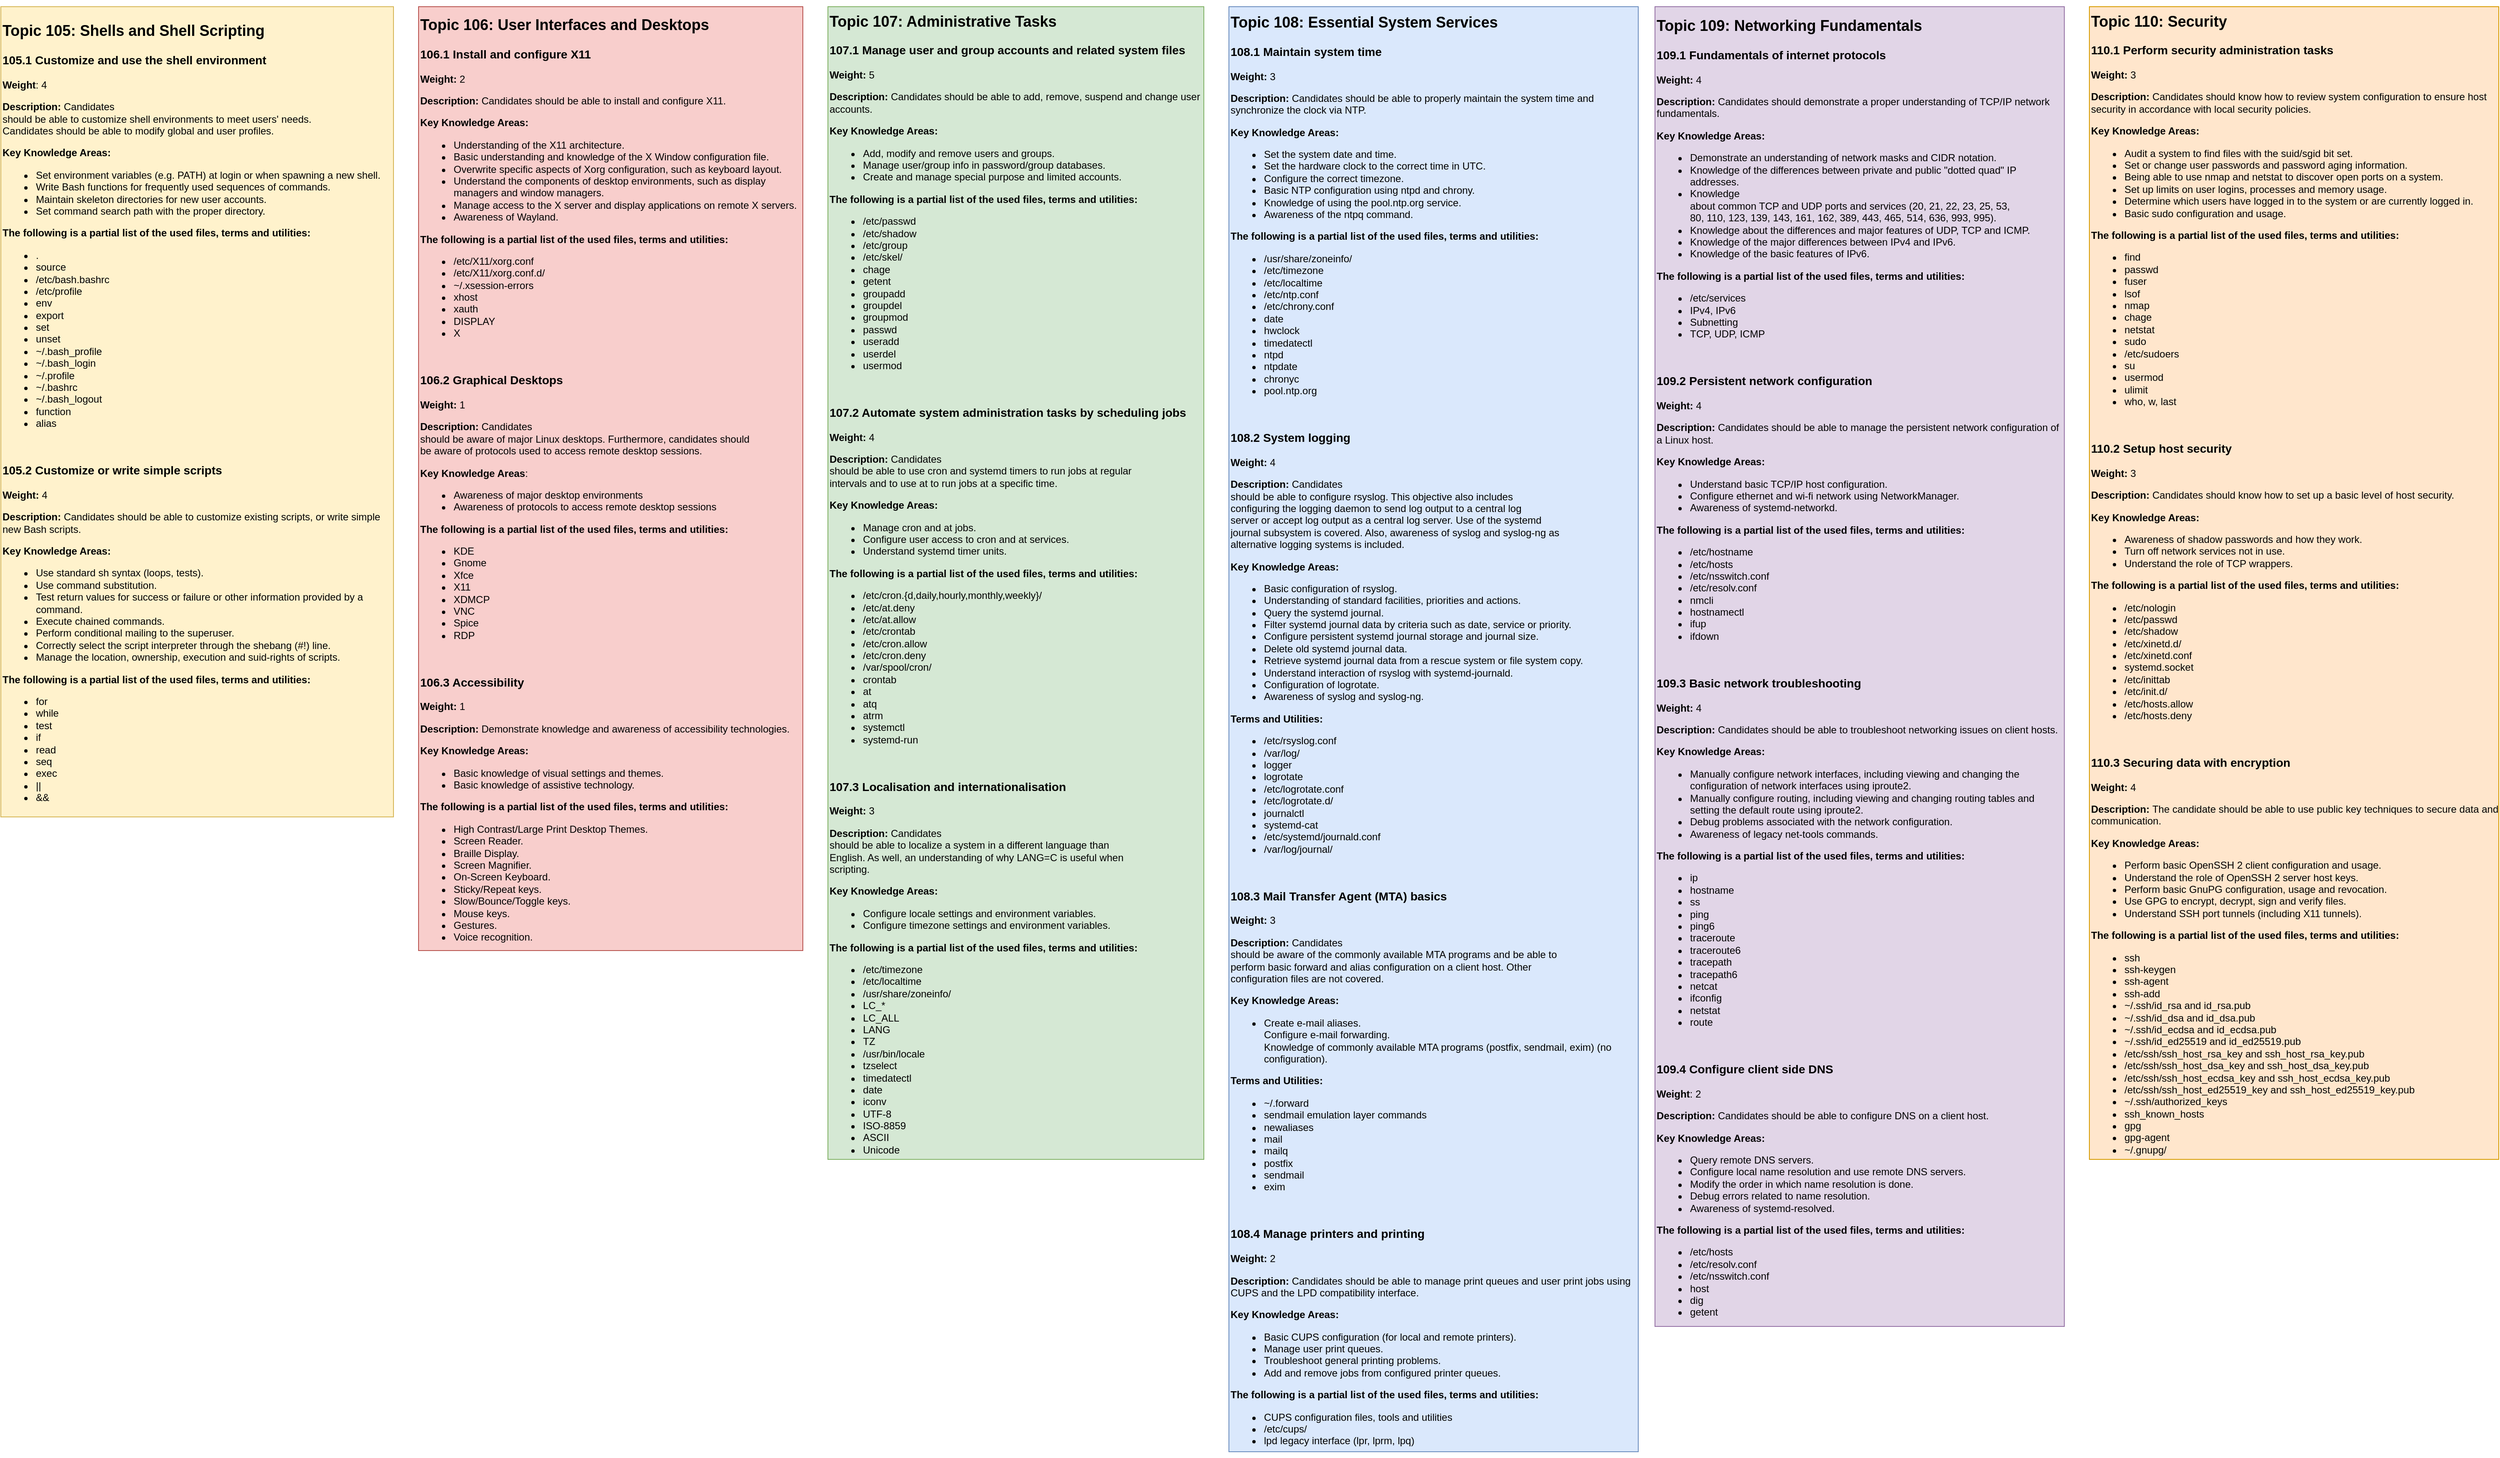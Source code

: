 <mxfile version="14.2.7"><diagram id="fKy3KYLiYCzqOLA7Hi2R" name="Page-1"><mxGraphModel dx="1422" dy="775" grid="1" gridSize="10" guides="1" tooltips="1" connect="1" arrows="1" fold="1" page="1" pageScale="1" pageWidth="850" pageHeight="1100" math="0" shadow="0"><root><mxCell id="0"/><mxCell id="1" parent="0"/><mxCell id="H4GMkXlLg36RZkgyvfwe-1" value="&lt;div id=&quot;shells-and-shell-scripting&quot; class=&quot;tab-content current currentTab&quot; align=&quot;left&quot;&gt;&lt;h2&gt;&lt;strong&gt;Topic 105: Shells and Shell Scripting&lt;/strong&gt;&lt;/h2&gt;&lt;h3&gt;&lt;strong&gt;105.1 Customize and use the shell environment&lt;/strong&gt;&lt;/h3&gt;&lt;p&gt;&lt;strong&gt;Weight&lt;/strong&gt;:&amp;nbsp;4&lt;/p&gt;&lt;p&gt;&lt;strong&gt;Description:&lt;/strong&gt;&amp;nbsp;Candidates&lt;br&gt; should be able to customize shell environments to meet users' needs. &lt;br&gt;Candidates should be able to modify global and user profiles.&lt;/p&gt;&lt;p&gt;&lt;strong&gt;Key Knowledge Areas:&lt;/strong&gt;&lt;/p&gt;&lt;ul&gt;&lt;li&gt;Set environment variables (e.g. PATH) at login or when spawning a new shell.&lt;/li&gt;&lt;li&gt;Write Bash functions for frequently used sequences of commands.&lt;/li&gt;&lt;li&gt;Maintain skeleton directories for new user accounts.&lt;/li&gt;&lt;li&gt;Set command search path with the proper directory.&lt;/li&gt;&lt;/ul&gt;&lt;p&gt;&lt;strong&gt;The following is a partial list of the used files, terms and utilities:&lt;/strong&gt;&lt;/p&gt;&lt;ul&gt;&lt;li&gt;.&lt;/li&gt;&lt;li&gt;source&lt;/li&gt;&lt;li&gt;/etc/bash.bashrc&lt;/li&gt;&lt;li&gt;/etc/profile&lt;/li&gt;&lt;li&gt;env&lt;/li&gt;&lt;li&gt;export&lt;/li&gt;&lt;li&gt;set&lt;/li&gt;&lt;li&gt;unset&lt;/li&gt;&lt;li&gt;~/.bash_profile&lt;/li&gt;&lt;li&gt;~/.bash_login&lt;/li&gt;&lt;li&gt;~/.profile&lt;/li&gt;&lt;li&gt;~/.bashrc&lt;/li&gt;&lt;li&gt;~/.bash_logout&lt;/li&gt;&lt;li&gt;function&lt;/li&gt;&lt;li&gt;alias&lt;/li&gt;&lt;/ul&gt;&lt;p&gt;&amp;nbsp;&lt;/p&gt;&lt;h3&gt;&lt;strong&gt;105.2 Customize or write simple scripts&lt;/strong&gt;&lt;/h3&gt;&lt;p&gt;&lt;strong&gt;Weight:&amp;nbsp;&lt;/strong&gt;4&lt;/p&gt;&lt;p&gt;&lt;strong&gt;Description:&amp;nbsp;&lt;/strong&gt;Candidates should be able to customize existing scripts, or write simple new Bash scripts.&lt;/p&gt;&lt;p&gt;&lt;strong&gt;Key Knowledge Areas:&lt;/strong&gt;&lt;/p&gt;&lt;ul&gt;&lt;li&gt;Use standard sh syntax (loops, tests).&lt;/li&gt;&lt;li&gt;Use command substitution.&lt;/li&gt;&lt;li&gt;Test return values for success or failure or other information provided by a command.&lt;/li&gt;&lt;li&gt;Execute chained commands.&lt;/li&gt;&lt;li&gt;Perform conditional mailing to the superuser.&lt;/li&gt;&lt;li&gt;Correctly select the script interpreter through the shebang (#!) line.&lt;/li&gt;&lt;li&gt;Manage the location, ownership, execution and suid-rights of scripts.&lt;/li&gt;&lt;/ul&gt;&lt;p&gt;&lt;strong&gt;The following is a partial list of the used files, terms and utilities:&lt;/strong&gt;&lt;/p&gt;&lt;ul&gt;&lt;li&gt;for&lt;/li&gt;&lt;li&gt;while&lt;/li&gt;&lt;li&gt;test&lt;/li&gt;&lt;li&gt;if&lt;/li&gt;&lt;li&gt;read&lt;/li&gt;&lt;li&gt;seq&lt;/li&gt;&lt;li&gt;exec&lt;/li&gt;&lt;li&gt;||&lt;/li&gt;&lt;li&gt;&amp;amp;&amp;amp;&lt;/li&gt;&lt;/ul&gt;&lt;/div&gt;" style="rounded=0;whiteSpace=wrap;html=1;align=left;fillColor=#fff2cc;strokeColor=#d6b656;" parent="1" vertex="1"><mxGeometry x="60" y="190" width="470" height="970" as="geometry"/></mxCell><mxCell id="H4GMkXlLg36RZkgyvfwe-2" value="&lt;div id=&quot;user-interfaces-and-desktops&quot; class=&quot;tab-content &quot;&gt;&lt;h2&gt;&lt;strong&gt;Topic 106: User Interfaces and Desktops&lt;/strong&gt;&lt;/h2&gt;&lt;h3&gt;&lt;strong&gt;106.1 Install and configure X11&lt;/strong&gt;&lt;/h3&gt;&lt;p&gt;&lt;strong&gt;Weight:&lt;/strong&gt;&amp;nbsp;2&lt;/p&gt;&lt;p&gt;&lt;strong&gt;Description:&amp;nbsp;&lt;/strong&gt;Candidates should be able to install and configure X11.&lt;/p&gt;&lt;p&gt;&lt;strong&gt;Key Knowledge Areas:&lt;/strong&gt;&lt;/p&gt;&lt;ul&gt;&lt;li&gt;Understanding of the X11 architecture.&lt;/li&gt;&lt;li&gt;Basic understanding and knowledge of the X Window configuration file.&lt;/li&gt;&lt;li&gt;Overwrite specific aspects of Xorg configuration, such as keyboard layout.&lt;/li&gt;&lt;li&gt;Understand the components of desktop environments, such as display managers and window managers.&lt;/li&gt;&lt;li&gt;Manage access to the X server and display applications on remote X servers.&lt;/li&gt;&lt;li&gt;Awareness of Wayland.&lt;/li&gt;&lt;/ul&gt;&lt;p&gt;&lt;strong&gt;The following is a partial list of the used files, terms and utilities:&lt;/strong&gt;&lt;/p&gt;&lt;ul&gt;&lt;li&gt;/etc/X11/xorg.conf&lt;/li&gt;&lt;li&gt;/etc/X11/xorg.conf.d/&lt;/li&gt;&lt;li&gt;~/.xsession-errors&lt;/li&gt;&lt;li&gt;xhost&lt;/li&gt;&lt;li&gt;xauth&lt;/li&gt;&lt;li&gt;DISPLAY&lt;/li&gt;&lt;li&gt;X&lt;/li&gt;&lt;/ul&gt;&lt;p&gt;&amp;nbsp;&lt;/p&gt;&lt;h3&gt;&lt;strong&gt;106.2 Graphical Desktops&lt;/strong&gt;&lt;/h3&gt;&lt;p&gt;&lt;strong&gt;Weight:&amp;nbsp;&lt;/strong&gt;1&lt;/p&gt;&lt;p&gt;&lt;strong&gt;Description:&amp;nbsp;&lt;/strong&gt;Candidates&lt;br/&gt; should be aware of major Linux desktops. Furthermore, candidates should&lt;br/&gt; be aware of protocols used to access remote desktop sessions.&lt;/p&gt;&lt;p&gt;&lt;strong&gt;Key Knowledge Areas&lt;/strong&gt;:&lt;/p&gt;&lt;ul&gt;&lt;li&gt;Awareness of major desktop environments&lt;/li&gt;&lt;li&gt;Awareness of protocols to access remote desktop sessions&lt;/li&gt;&lt;/ul&gt;&lt;p&gt;&lt;strong&gt;The following is a partial list of the used files, terms and utilities:&lt;/strong&gt;&lt;/p&gt;&lt;ul&gt;&lt;li&gt;KDE&lt;/li&gt;&lt;li&gt;Gnome&lt;/li&gt;&lt;li&gt;Xfce&lt;/li&gt;&lt;li&gt;X11&lt;/li&gt;&lt;li&gt;XDMCP&lt;/li&gt;&lt;li&gt;VNC&lt;/li&gt;&lt;li&gt;Spice&lt;/li&gt;&lt;li&gt;RDP&lt;/li&gt;&lt;/ul&gt;&lt;p&gt;&amp;nbsp;&lt;/p&gt;&lt;h3&gt;&lt;strong&gt;106.3 Accessibility&lt;/strong&gt;&lt;/h3&gt;&lt;p&gt;&lt;strong&gt;Weight:&lt;/strong&gt;&amp;nbsp;1&lt;/p&gt;&lt;p&gt;&lt;strong&gt;Description:&lt;/strong&gt;&amp;nbsp;Demonstrate knowledge and awareness of accessibility technologies.&lt;/p&gt;&lt;p&gt;&lt;strong&gt;Key Knowledge Areas:&lt;/strong&gt;&lt;/p&gt;&lt;ul&gt;&lt;li&gt;Basic knowledge of visual settings and themes.&lt;/li&gt;&lt;li&gt;Basic knowledge of assistive technology.&lt;/li&gt;&lt;/ul&gt;&lt;p&gt;&lt;strong&gt;The following is a partial list of the used files, terms and utilities:&lt;/strong&gt;&lt;/p&gt;&lt;ul&gt;&lt;li&gt;High Contrast/Large Print Desktop Themes.&lt;/li&gt;&lt;li&gt;Screen Reader.&lt;/li&gt;&lt;li&gt;Braille Display.&lt;/li&gt;&lt;li&gt;Screen Magnifier.&lt;/li&gt;&lt;li&gt;On-Screen Keyboard.&lt;/li&gt;&lt;li&gt;Sticky/Repeat keys.&lt;/li&gt;&lt;li&gt;Slow/Bounce/Toggle keys.&lt;/li&gt;&lt;li&gt;Mouse keys.&lt;/li&gt;&lt;li&gt;Gestures.&lt;/li&gt;&lt;li&gt;Voice recognition.&lt;/li&gt;&lt;/ul&gt;&lt;/div&gt;" style="rounded=0;whiteSpace=wrap;html=1;align=left;fillColor=#f8cecc;strokeColor=#b85450;" parent="1" vertex="1"><mxGeometry x="560" y="190" width="460" height="1130" as="geometry"/></mxCell><mxCell id="H4GMkXlLg36RZkgyvfwe-3" value="&lt;div id=&quot;administrative-tasks&quot; class=&quot;tab-content &quot;&gt;&lt;h2 class=&quot;&quot;&gt;&lt;strong&gt;Topic 107: Administrative Tasks&lt;/strong&gt;&lt;/h2&gt;&lt;h3 class=&quot;&quot;&gt;&lt;strong&gt;107.1 Manage user and group accounts and related system files&lt;/strong&gt;&lt;/h3&gt;&lt;p class=&quot;&quot;&gt;&lt;strong&gt;Weight:&lt;/strong&gt;&amp;nbsp;5&lt;/p&gt;&lt;p class=&quot;&quot;&gt;&lt;strong&gt;Description:&amp;nbsp;&lt;/strong&gt;Candidates should be able to add, remove, suspend and change user accounts.&lt;/p&gt;&lt;p class=&quot;&quot;&gt;&lt;strong&gt;Key Knowledge Areas:&lt;/strong&gt;&lt;/p&gt;&lt;ul class=&quot;&quot;&gt;&lt;li&gt;Add, modify and remove users and groups.&lt;/li&gt;&lt;li&gt;Manage user/group info in password/group databases.&lt;/li&gt;&lt;li&gt;Create and manage special purpose and limited accounts.&lt;/li&gt;&lt;/ul&gt;&lt;p class=&quot;&quot;&gt;&lt;strong&gt;The following is a partial list of the used files, terms and utilities:&lt;/strong&gt;&lt;/p&gt;&lt;ul class=&quot;&quot;&gt;&lt;li&gt;/etc/passwd&lt;/li&gt;&lt;li&gt;/etc/shadow&lt;/li&gt;&lt;li&gt;/etc/group&lt;/li&gt;&lt;li&gt;/etc/skel/&lt;/li&gt;&lt;li&gt;chage&lt;/li&gt;&lt;li&gt;getent&lt;/li&gt;&lt;li&gt;groupadd&lt;/li&gt;&lt;li&gt;groupdel&lt;/li&gt;&lt;li&gt;groupmod&lt;/li&gt;&lt;li&gt;passwd&lt;/li&gt;&lt;li&gt;useradd&lt;/li&gt;&lt;li&gt;userdel&lt;/li&gt;&lt;li&gt;usermod&lt;/li&gt;&lt;/ul&gt;&lt;p class=&quot;&quot;&gt;&amp;nbsp;&lt;/p&gt;&lt;h3 class=&quot;&quot;&gt;&lt;strong&gt;107.2 Automate system administration tasks by scheduling jobs&lt;/strong&gt;&lt;/h3&gt;&lt;p class=&quot;&quot;&gt;&lt;strong&gt;Weight:&lt;/strong&gt;&amp;nbsp;4&lt;/p&gt;&lt;p class=&quot;&quot;&gt;&lt;strong&gt;Description:&amp;nbsp;&lt;/strong&gt;Candidates&lt;br/&gt; should be able to use cron and systemd timers to run jobs at regular &lt;br/&gt;intervals and to use at to run jobs at a specific time.&lt;/p&gt;&lt;p class=&quot;&quot;&gt;&lt;strong&gt;Key Knowledge Areas:&lt;/strong&gt;&lt;/p&gt;&lt;ul class=&quot;&quot;&gt;&lt;li&gt;Manage cron and at jobs.&lt;/li&gt;&lt;li&gt;Configure user access to cron and at services.&lt;/li&gt;&lt;li&gt;Understand systemd timer units.&lt;/li&gt;&lt;/ul&gt;&lt;p class=&quot;&quot;&gt;&lt;strong&gt;The following is a partial list of the used files, terms and utilities:&lt;/strong&gt;&lt;/p&gt;&lt;ul class=&quot;&quot;&gt;&lt;li&gt;/etc/cron.{d,daily,hourly,monthly,weekly}/&lt;/li&gt;&lt;li&gt;/etc/at.deny&lt;/li&gt;&lt;li&gt;/etc/at.allow&lt;/li&gt;&lt;li&gt;/etc/crontab&lt;/li&gt;&lt;li&gt;/etc/cron.allow&lt;/li&gt;&lt;li&gt;/etc/cron.deny&lt;/li&gt;&lt;li&gt;/var/spool/cron/&lt;/li&gt;&lt;li&gt;crontab&lt;/li&gt;&lt;li&gt;at&lt;/li&gt;&lt;li&gt;atq&lt;/li&gt;&lt;li&gt;atrm&lt;/li&gt;&lt;li&gt;systemctl&lt;/li&gt;&lt;li&gt;systemd-run&lt;/li&gt;&lt;/ul&gt;&lt;p class=&quot;&quot;&gt;&amp;nbsp;&lt;/p&gt;&lt;h3 class=&quot;&quot;&gt;&lt;strong&gt;107.3 Localisation and internationalisation&lt;/strong&gt;&lt;/h3&gt;&lt;p class=&quot;&quot;&gt;&lt;strong&gt;Weight:&lt;/strong&gt;&amp;nbsp;3&lt;/p&gt;&lt;p class=&quot;&quot;&gt;&lt;strong&gt;Description:&lt;/strong&gt;&amp;nbsp;Candidates&lt;br/&gt; should be able to localize a system in a different language than &lt;br/&gt;English. As well, an understanding of why LANG=C is useful when &lt;br/&gt;scripting.&lt;/p&gt;&lt;p class=&quot;&quot;&gt;&lt;strong&gt;Key Knowledge Areas:&lt;/strong&gt;&lt;/p&gt;&lt;ul class=&quot;&quot;&gt;&lt;li&gt;Configure locale settings and environment variables.&lt;/li&gt;&lt;li&gt;Configure timezone settings and environment variables.&lt;/li&gt;&lt;/ul&gt;&lt;p class=&quot;&quot;&gt;&lt;strong&gt;The following is a partial list of the used files, terms and utilities:&lt;/strong&gt;&lt;/p&gt;&lt;ul class=&quot;&quot;&gt;&lt;li&gt;/etc/timezone&lt;/li&gt;&lt;li&gt;/etc/localtime&lt;/li&gt;&lt;li&gt;/usr/share/zoneinfo/&lt;/li&gt;&lt;li&gt;LC_*&lt;/li&gt;&lt;li&gt;LC_ALL&lt;/li&gt;&lt;li&gt;LANG&lt;/li&gt;&lt;li&gt;TZ&lt;/li&gt;&lt;li&gt;/usr/bin/locale&lt;/li&gt;&lt;li&gt;tzselect&lt;/li&gt;&lt;li&gt;timedatectl&lt;/li&gt;&lt;li&gt;date&lt;/li&gt;&lt;li&gt;iconv&lt;/li&gt;&lt;li&gt;UTF-8&lt;/li&gt;&lt;li&gt;ISO-8859&lt;/li&gt;&lt;li&gt;ASCII&lt;/li&gt;&lt;li&gt;Unicode&lt;/li&gt;&lt;/ul&gt;&lt;/div&gt;" style="rounded=0;whiteSpace=wrap;html=1;align=left;fillColor=#d5e8d4;strokeColor=#82b366;" parent="1" vertex="1"><mxGeometry x="1050" y="190" width="450" height="1380" as="geometry"/></mxCell><mxCell id="H4GMkXlLg36RZkgyvfwe-5" value="&lt;div id=&quot;essential-system-services&quot; class=&quot;tab-content &quot;&gt;&lt;h2 class=&quot;&quot;&gt;&lt;strong&gt;Topic 108: Essential System Services&lt;/strong&gt;&lt;/h2&gt;&lt;h3 class=&quot;&quot;&gt;&lt;strong&gt;108.1 Maintain system time&lt;/strong&gt;&lt;/h3&gt;&lt;p class=&quot;&quot;&gt;&lt;strong&gt;Weight:&amp;nbsp;&lt;/strong&gt;3&lt;/p&gt;&lt;p class=&quot;&quot;&gt;&lt;strong&gt;Description:&amp;nbsp;&lt;/strong&gt;Candidates should be able to properly maintain the system time and synchronize the clock via NTP.&lt;/p&gt;&lt;p class=&quot;&quot;&gt;&lt;strong&gt;Key Knowledge Areas:&lt;/strong&gt;&lt;/p&gt;&lt;ul class=&quot;&quot;&gt;&lt;li&gt;Set the system date and time.&lt;/li&gt;&lt;li&gt;Set the hardware clock to the correct time in UTC.&lt;/li&gt;&lt;li&gt;Configure the correct timezone.&lt;/li&gt;&lt;li&gt;Basic NTP configuration using ntpd and chrony.&lt;/li&gt;&lt;li&gt;Knowledge of using the pool.ntp.org service.&lt;/li&gt;&lt;li&gt;Awareness of the ntpq command.&lt;/li&gt;&lt;/ul&gt;&lt;p class=&quot;&quot;&gt;&lt;strong&gt;The following is a partial list of the used files, terms and utilities:&lt;/strong&gt;&lt;/p&gt;&lt;ul class=&quot;&quot;&gt;&lt;li&gt;/usr/share/zoneinfo/&lt;/li&gt;&lt;li&gt;/etc/timezone&lt;/li&gt;&lt;li&gt;/etc/localtime&lt;/li&gt;&lt;li&gt;/etc/ntp.conf&lt;/li&gt;&lt;li&gt;/etc/chrony.conf&lt;/li&gt;&lt;li&gt;date&lt;/li&gt;&lt;li&gt;hwclock&lt;/li&gt;&lt;li&gt;timedatectl&lt;/li&gt;&lt;li&gt;ntpd&lt;/li&gt;&lt;li&gt;ntpdate&lt;/li&gt;&lt;li&gt;chronyc&lt;/li&gt;&lt;li&gt;pool.ntp.org&lt;/li&gt;&lt;/ul&gt;&lt;p&gt;&amp;nbsp;&lt;/p&gt;&lt;h3 class=&quot;&quot;&gt;&lt;strong&gt;108.2 System logging&lt;/strong&gt;&lt;/h3&gt;&lt;p class=&quot;&quot;&gt;&lt;strong&gt;Weight:&amp;nbsp;&lt;/strong&gt;4&lt;/p&gt;&lt;p class=&quot;&quot;&gt;&lt;strong&gt;Description:&lt;/strong&gt;&amp;nbsp;Candidates&lt;br&gt; should be able to configure rsyslog. This objective also includes &lt;br&gt;configuring the logging daemon to send log output to a central log &lt;br&gt;server or accept log output as a central log server. Use of the systemd &lt;br&gt;journal subsystem is covered. Also, awareness of syslog and syslog-ng as&lt;br&gt; alternative logging systems is included.&lt;/p&gt;&lt;p class=&quot;&quot;&gt;&lt;strong&gt;Key Knowledge Areas:&lt;/strong&gt;&lt;/p&gt;&lt;ul class=&quot;&quot;&gt;&lt;li&gt;Basic configuration of rsyslog.&lt;/li&gt;&lt;li&gt;Understanding of standard facilities, priorities and actions.&lt;/li&gt;&lt;li&gt;Query the systemd journal.&lt;/li&gt;&lt;li&gt;Filter systemd journal data by criteria such as date, service or priority.&lt;/li&gt;&lt;li&gt;Configure persistent systemd journal storage and journal size.&lt;/li&gt;&lt;li&gt;Delete old systemd journal data.&lt;/li&gt;&lt;li&gt;Retrieve systemd journal data from a rescue system or file system copy.&lt;/li&gt;&lt;li&gt;Understand interaction of rsyslog with systemd-journald.&lt;/li&gt;&lt;li&gt;Configuration of logrotate.&lt;/li&gt;&lt;li&gt;Awareness of syslog and syslog-ng.&lt;/li&gt;&lt;/ul&gt;&lt;p class=&quot;&quot;&gt;&lt;strong&gt;Terms and Utilities:&lt;/strong&gt;&lt;/p&gt;&lt;ul class=&quot;&quot;&gt;&lt;li&gt;/etc/rsyslog.conf&lt;/li&gt;&lt;li&gt;/var/log/&lt;/li&gt;&lt;li&gt;logger&lt;/li&gt;&lt;li&gt;logrotate&lt;/li&gt;&lt;li&gt;/etc/logrotate.conf&lt;/li&gt;&lt;li&gt;/etc/logrotate.d/&lt;/li&gt;&lt;li&gt;journalctl&lt;/li&gt;&lt;li&gt;systemd-cat&lt;/li&gt;&lt;li&gt;/etc/systemd/journald.conf&lt;/li&gt;&lt;li&gt;/var/log/journal/&lt;/li&gt;&lt;/ul&gt;&lt;p&gt;&amp;nbsp;&lt;/p&gt;&lt;h3 class=&quot;&quot;&gt;&lt;strong&gt;108.3 Mail Transfer Agent (MTA) basics&lt;/strong&gt;&lt;/h3&gt;&lt;p class=&quot;&quot;&gt;&lt;strong&gt;Weight:&lt;/strong&gt;&amp;nbsp;3&lt;/p&gt;&lt;p class=&quot;&quot;&gt;&lt;strong&gt;Description:&amp;nbsp;&lt;/strong&gt;Candidates&lt;br&gt; should be aware of the commonly available MTA programs and be able to &lt;br&gt;perform basic forward and alias configuration on a client host. Other &lt;br&gt;configuration files are not covered.&lt;/p&gt;&lt;p class=&quot;&quot;&gt;&lt;strong&gt;Key Knowledge Areas:&lt;/strong&gt;&lt;/p&gt;&lt;ul class=&quot;&quot;&gt;&lt;li&gt;Create e-mail aliases.&lt;br&gt;Configure e-mail forwarding.&lt;br&gt;Knowledge of commonly available MTA programs (postfix, sendmail, exim) (no configuration).&lt;/li&gt;&lt;/ul&gt;&lt;p class=&quot;&quot;&gt;&lt;strong&gt;Terms and Utilities:&lt;/strong&gt;&lt;/p&gt;&lt;ul class=&quot;&quot;&gt;&lt;li&gt;~/.forward&lt;/li&gt;&lt;li&gt;sendmail emulation layer commands&lt;/li&gt;&lt;li&gt;newaliases&lt;/li&gt;&lt;li&gt;mail&lt;/li&gt;&lt;li&gt;mailq&lt;/li&gt;&lt;li&gt;postfix&lt;/li&gt;&lt;li&gt;sendmail&lt;/li&gt;&lt;li&gt;exim&lt;/li&gt;&lt;/ul&gt;&lt;p&gt;&amp;nbsp;&lt;/p&gt;&lt;h3 class=&quot;&quot;&gt;&lt;strong&gt;108.4 Manage printers and printing&lt;/strong&gt;&lt;/h3&gt;&lt;p class=&quot;&quot;&gt;&lt;strong&gt;Weight:&lt;/strong&gt;&amp;nbsp;2&lt;/p&gt;&lt;p class=&quot;&quot;&gt;&lt;strong&gt;Description:&lt;/strong&gt;&amp;nbsp;Candidates should be able to manage print queues and user print jobs using CUPS and the LPD compatibility interface.&lt;/p&gt;&lt;p class=&quot;&quot;&gt;&lt;strong&gt;Key Knowledge Areas:&lt;/strong&gt;&lt;/p&gt;&lt;ul class=&quot;&quot;&gt;&lt;li&gt;Basic CUPS configuration (for local and remote printers).&lt;/li&gt;&lt;li&gt;Manage user print queues.&lt;/li&gt;&lt;li&gt;Troubleshoot general printing problems.&lt;/li&gt;&lt;li&gt;Add and remove jobs from configured printer queues.&lt;/li&gt;&lt;/ul&gt;&lt;p class=&quot;&quot;&gt;&lt;strong&gt;The following is a partial list of the used files, terms and utilities:&lt;/strong&gt;&lt;/p&gt;&lt;ul class=&quot;&quot;&gt;&lt;li&gt;CUPS configuration files, tools and utilities&lt;/li&gt;&lt;li&gt;/etc/cups/&lt;/li&gt;&lt;li&gt;lpd legacy interface (lpr, lprm, lpq)&lt;/li&gt;&lt;/ul&gt;&lt;/div&gt;" style="rounded=0;whiteSpace=wrap;html=1;align=left;fillColor=#dae8fc;strokeColor=#6c8ebf;" parent="1" vertex="1"><mxGeometry x="1530" y="190" width="490" height="1730" as="geometry"/></mxCell><mxCell id="H4GMkXlLg36RZkgyvfwe-6" value="&lt;div id=&quot;networking-fundamentals&quot; class=&quot;tab-content &quot;&gt;&lt;h2&gt;&lt;strong&gt;Topic 109: Networking Fundamentals&lt;/strong&gt;&lt;/h2&gt;&lt;h3&gt;&lt;strong&gt;109.1 Fundamentals of internet protocols&lt;/strong&gt;&lt;/h3&gt;&lt;p&gt;&lt;strong&gt;Weight:&lt;/strong&gt;&amp;nbsp;4&lt;/p&gt;&lt;p&gt;&lt;strong&gt;Description:&amp;nbsp;&lt;/strong&gt;Candidates should demonstrate a proper understanding of TCP/IP network fundamentals.&lt;/p&gt;&lt;p&gt;&lt;strong&gt;Key Knowledge Areas:&lt;/strong&gt;&lt;/p&gt;&lt;ul&gt;&lt;li&gt;Demonstrate an understanding of network masks and CIDR notation.&lt;/li&gt;&lt;li&gt;Knowledge of the differences between private and public &quot;dotted quad&quot; IP addresses.&lt;/li&gt;&lt;li&gt;Knowledge&lt;br/&gt; about common TCP and UDP ports and services (20, 21, 22, 23, 25, 53, &lt;br/&gt;80, 110, 123, 139, 143, 161, 162, 389, 443, 465, 514, 636, 993, 995).&lt;/li&gt;&lt;li&gt;Knowledge about the differences and major features of UDP, TCP and ICMP.&lt;/li&gt;&lt;li&gt;Knowledge of the major differences between IPv4 and IPv6.&lt;/li&gt;&lt;li&gt;Knowledge of the basic features of IPv6.&lt;/li&gt;&lt;/ul&gt;&lt;p&gt;&lt;strong&gt;The following is a partial list of the used files, terms and utilities:&lt;/strong&gt;&lt;/p&gt;&lt;ul&gt;&lt;li&gt;/etc/services&lt;/li&gt;&lt;li&gt;IPv4, IPv6&lt;/li&gt;&lt;li&gt;Subnetting&lt;/li&gt;&lt;li&gt;TCP, UDP, ICMP&lt;/li&gt;&lt;/ul&gt;&lt;p&gt;&amp;nbsp;&lt;/p&gt;&lt;h3&gt;&lt;strong&gt;109.2 Persistent network configuration&lt;/strong&gt;&lt;/h3&gt;&lt;p&gt;&lt;strong&gt;Weight:&lt;/strong&gt;&amp;nbsp;4&lt;/p&gt;&lt;p&gt;&lt;strong&gt;Description:&lt;/strong&gt;&amp;nbsp;Candidates should be able to manage the persistent network configuration of a Linux host.&lt;/p&gt;&lt;p&gt;&lt;strong&gt;Key Knowledge Areas:&lt;/strong&gt;&lt;/p&gt;&lt;ul&gt;&lt;li&gt;Understand basic TCP/IP host configuration.&lt;/li&gt;&lt;li&gt;Configure ethernet and wi-fi network using NetworkManager.&lt;/li&gt;&lt;li&gt;Awareness of systemd-networkd.&lt;/li&gt;&lt;/ul&gt;&lt;p&gt;&lt;strong&gt;The following is a partial list of the used files, terms and utilities:&lt;/strong&gt;&lt;/p&gt;&lt;ul&gt;&lt;li&gt;/etc/hostname&lt;/li&gt;&lt;li&gt;/etc/hosts&lt;/li&gt;&lt;li&gt;/etc/nsswitch.conf&lt;/li&gt;&lt;li&gt;/etc/resolv.conf&lt;/li&gt;&lt;li&gt;nmcli&lt;/li&gt;&lt;li&gt;hostnamectl&lt;/li&gt;&lt;li&gt;ifup&lt;/li&gt;&lt;li&gt;ifdown&lt;/li&gt;&lt;/ul&gt;&lt;p&gt;&amp;nbsp;&lt;/p&gt;&lt;h3&gt;&lt;strong&gt;109.3 Basic network troubleshooting&lt;/strong&gt;&lt;/h3&gt;&lt;p&gt;&lt;strong&gt;Weight:&lt;/strong&gt;&amp;nbsp;4&lt;/p&gt;&lt;p&gt;&lt;strong&gt;Description:&lt;/strong&gt;&amp;nbsp;Candidates should be able to troubleshoot networking issues on client hosts.&lt;/p&gt;&lt;p&gt;&lt;strong&gt;Key Knowledge Areas:&lt;/strong&gt;&lt;/p&gt;&lt;ul&gt;&lt;li&gt;Manually configure network interfaces, including viewing and changing the configuration of network interfaces using iproute2.&lt;/li&gt;&lt;li&gt;Manually configure routing, including viewing and changing routing tables and setting the default route using iproute2.&lt;/li&gt;&lt;li&gt;Debug problems associated with the network configuration.&lt;/li&gt;&lt;li&gt;Awareness of legacy net-tools commands.&lt;/li&gt;&lt;/ul&gt;&lt;p&gt;&lt;strong&gt;The following is a partial list of the used files, terms and utilities:&lt;/strong&gt;&lt;/p&gt;&lt;ul&gt;&lt;li&gt;ip&lt;/li&gt;&lt;li&gt;hostname&lt;/li&gt;&lt;li&gt;ss&lt;/li&gt;&lt;li&gt;ping&lt;/li&gt;&lt;li&gt;ping6&lt;/li&gt;&lt;li&gt;traceroute&lt;/li&gt;&lt;li&gt;traceroute6&lt;/li&gt;&lt;li&gt;tracepath&lt;/li&gt;&lt;li&gt;tracepath6&lt;/li&gt;&lt;li&gt;netcat&lt;/li&gt;&lt;li&gt;ifconfig&lt;/li&gt;&lt;li&gt;netstat&lt;/li&gt;&lt;li&gt;route&lt;/li&gt;&lt;/ul&gt;&lt;p&gt;&amp;nbsp;&lt;/p&gt;&lt;h3&gt;&lt;strong&gt;109.4 Configure client side DNS&lt;/strong&gt;&lt;/h3&gt;&lt;p&gt;&lt;strong&gt;Weight&lt;/strong&gt;:&amp;nbsp;2&lt;/p&gt;&lt;p&gt;&lt;strong&gt;Description:&lt;/strong&gt;&amp;nbsp;Candidates should be able to configure DNS on a client host.&lt;/p&gt;&lt;p&gt;&lt;strong&gt;Key Knowledge Areas:&lt;/strong&gt;&lt;/p&gt;&lt;ul&gt;&lt;li&gt;Query remote DNS servers.&lt;/li&gt;&lt;li&gt;Configure local name resolution and use remote DNS servers.&lt;/li&gt;&lt;li&gt;Modify the order in which name resolution is done.&lt;/li&gt;&lt;li&gt;Debug errors related to name resolution.&lt;/li&gt;&lt;li&gt;Awareness of systemd-resolved.&lt;/li&gt;&lt;/ul&gt;&lt;p&gt;&lt;strong&gt;The following is a partial list of the used files, terms and utilities:&lt;/strong&gt;&lt;/p&gt;&lt;ul&gt;&lt;li&gt;/etc/hosts&lt;/li&gt;&lt;li&gt;/etc/resolv.conf&lt;/li&gt;&lt;li&gt;/etc/nsswitch.conf&lt;/li&gt;&lt;li&gt;host&lt;/li&gt;&lt;li&gt;dig&lt;/li&gt;&lt;li&gt;getent&lt;/li&gt;&lt;/ul&gt;&lt;/div&gt;" style="rounded=0;whiteSpace=wrap;html=1;align=left;fillColor=#e1d5e7;strokeColor=#9673a6;" parent="1" vertex="1"><mxGeometry x="2040" y="190" width="490" height="1580" as="geometry"/></mxCell><mxCell id="H4GMkXlLg36RZkgyvfwe-8" value="&lt;h2 class=&quot;&quot;&gt;&lt;strong&gt;Topic 110: Security&lt;/strong&gt;&lt;/h2&gt;&lt;h3 class=&quot;&quot;&gt;&lt;strong&gt;110.1 Perform security administration tasks&lt;/strong&gt;&lt;/h3&gt;&lt;p class=&quot;&quot;&gt;&lt;strong&gt;Weight:&lt;/strong&gt;&amp;nbsp;3&lt;/p&gt;&lt;p class=&quot;&quot;&gt;&lt;strong&gt;Description:&amp;nbsp;&lt;/strong&gt;Candidates should know how to review system configuration to ensure host security in accordance with local security policies.&lt;/p&gt;&lt;p class=&quot;&quot;&gt;&lt;strong&gt;Key Knowledge Areas:&lt;/strong&gt;&lt;/p&gt;&lt;ul class=&quot;&quot;&gt;&lt;li&gt;Audit a system to find files with the suid/sgid bit set.&lt;/li&gt;&lt;li&gt;Set or change user passwords and password aging information.&lt;/li&gt;&lt;li&gt;Being able to use nmap and netstat to discover open ports on a system.&lt;/li&gt;&lt;li&gt;Set up limits on user logins, processes and memory usage.&lt;/li&gt;&lt;li&gt;Determine which users have logged in to the system or are currently logged in.&lt;/li&gt;&lt;li&gt;Basic sudo configuration and usage.&lt;/li&gt;&lt;/ul&gt;&lt;p class=&quot;&quot;&gt;&lt;strong&gt;The following is a partial list of the used files, terms and utilities:&lt;/strong&gt;&lt;/p&gt;&lt;ul class=&quot;&quot;&gt;&lt;li&gt;find&lt;/li&gt;&lt;li&gt;passwd&lt;/li&gt;&lt;li&gt;fuser&lt;/li&gt;&lt;li&gt;lsof&lt;/li&gt;&lt;li&gt;nmap&lt;/li&gt;&lt;li&gt;chage&lt;/li&gt;&lt;li&gt;netstat&lt;/li&gt;&lt;li&gt;sudo&lt;/li&gt;&lt;li&gt;/etc/sudoers&lt;/li&gt;&lt;li&gt;su&lt;/li&gt;&lt;li&gt;usermod&lt;/li&gt;&lt;li&gt;ulimit&lt;/li&gt;&lt;li&gt;who, w, last&lt;/li&gt;&lt;/ul&gt;&lt;p class=&quot;&quot;&gt;&amp;nbsp;&lt;/p&gt;&lt;h3&gt;&lt;strong&gt;110.2 Setup host security&lt;/strong&gt;&lt;/h3&gt;&lt;p class=&quot;&quot;&gt;&lt;strong&gt;Weight:&amp;nbsp;&lt;/strong&gt;3&lt;/p&gt;&lt;p class=&quot;&quot;&gt;&lt;strong&gt;Description:&amp;nbsp;&lt;/strong&gt;Candidates should know how to set up a basic level of host security.&lt;/p&gt;&lt;p class=&quot;&quot;&gt;&lt;strong&gt;Key Knowledge Areas:&lt;/strong&gt;&lt;/p&gt;&lt;ul class=&quot;&quot;&gt;&lt;li&gt;Awareness of shadow passwords and how they work.&lt;/li&gt;&lt;li&gt;Turn off network services not in use.&lt;/li&gt;&lt;li&gt;Understand the role of TCP wrappers.&lt;/li&gt;&lt;/ul&gt;&lt;p class=&quot;&quot;&gt;&lt;strong&gt;The following is a partial list of the used files, terms and utilities:&lt;/strong&gt;&lt;/p&gt;&lt;ul class=&quot;&quot;&gt;&lt;li&gt;/etc/nologin&lt;/li&gt;&lt;li&gt;/etc/passwd&lt;/li&gt;&lt;li&gt;/etc/shadow&lt;/li&gt;&lt;li&gt;/etc/xinetd.d/&lt;/li&gt;&lt;li&gt;/etc/xinetd.conf&lt;/li&gt;&lt;li&gt;systemd.socket&lt;/li&gt;&lt;li&gt;/etc/inittab&lt;/li&gt;&lt;li&gt;/etc/init.d/&lt;/li&gt;&lt;li&gt;/etc/hosts.allow&lt;/li&gt;&lt;li&gt;/etc/hosts.deny&lt;/li&gt;&lt;/ul&gt;&lt;p class=&quot;&quot;&gt;&amp;nbsp;&lt;/p&gt;&lt;h3 class=&quot;&quot;&gt;&lt;strong&gt;110.3 Securing data with encryption&lt;/strong&gt;&lt;/h3&gt;&lt;p class=&quot;&quot;&gt;&lt;strong&gt;Weight:&lt;/strong&gt;&amp;nbsp;4&lt;/p&gt;&lt;p class=&quot;&quot;&gt;&lt;strong&gt;Description:&lt;/strong&gt;&amp;nbsp;The candidate should be able to use public key techniques to secure data and communication.&lt;/p&gt;&lt;p class=&quot;&quot;&gt;&lt;strong&gt;Key Knowledge Areas:&lt;/strong&gt;&lt;/p&gt;&lt;ul class=&quot;&quot;&gt;&lt;li&gt;Perform basic OpenSSH 2 client configuration and usage.&lt;/li&gt;&lt;li&gt;Understand the role of OpenSSH 2 server host keys.&lt;/li&gt;&lt;li&gt;Perform basic GnuPG configuration, usage and revocation.&lt;/li&gt;&lt;li&gt;Use GPG to encrypt, decrypt, sign and verify files.&lt;/li&gt;&lt;li&gt;Understand SSH port tunnels (including X11 tunnels).&lt;/li&gt;&lt;/ul&gt;&lt;p class=&quot;&quot;&gt;&lt;strong&gt;The following is a partial list of the used files, terms and utilities:&lt;/strong&gt;&lt;/p&gt;&lt;ul class=&quot;&quot;&gt;&lt;li&gt;ssh&lt;/li&gt;&lt;li&gt;ssh-keygen&lt;/li&gt;&lt;li&gt;ssh-agent&lt;/li&gt;&lt;li&gt;ssh-add&lt;/li&gt;&lt;li&gt;~/.ssh/id_rsa and id_rsa.pub&lt;/li&gt;&lt;li&gt;~/.ssh/id_dsa and id_dsa.pub&lt;/li&gt;&lt;li&gt;~/.ssh/id_ecdsa and id_ecdsa.pub&lt;/li&gt;&lt;li&gt;~/.ssh/id_ed25519 and id_ed25519.pub&lt;/li&gt;&lt;li&gt;/etc/ssh/ssh_host_rsa_key and ssh_host_rsa_key.pub&lt;/li&gt;&lt;li&gt;/etc/ssh/ssh_host_dsa_key and ssh_host_dsa_key.pub&lt;/li&gt;&lt;li&gt;/etc/ssh/ssh_host_ecdsa_key and ssh_host_ecdsa_key.pub&lt;/li&gt;&lt;li&gt;/etc/ssh/ssh_host_ed25519_key and ssh_host_ed25519_key.pub&lt;/li&gt;&lt;li&gt;~/.ssh/authorized_keys&lt;/li&gt;&lt;li&gt;ssh_known_hosts&lt;/li&gt;&lt;li&gt;gpg&lt;/li&gt;&lt;li&gt;gpg-agent&lt;/li&gt;&lt;li&gt;~/.gnupg/&lt;/li&gt;&lt;/ul&gt;" style="rounded=0;whiteSpace=wrap;html=1;align=left;fillColor=#ffe6cc;strokeColor=#d79b00;" parent="1" vertex="1"><mxGeometry x="2560" y="190" width="490" height="1380" as="geometry"/></mxCell></root></mxGraphModel></diagram></mxfile>